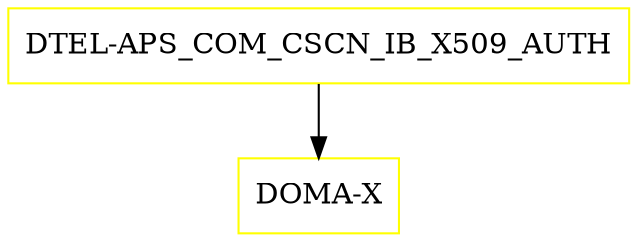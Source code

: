 digraph G {
  "DTEL-APS_COM_CSCN_IB_X509_AUTH" [shape=box,color=yellow];
  "DOMA-X" [shape=box,color=yellow,URL="./DOMA_X.html"];
  "DTEL-APS_COM_CSCN_IB_X509_AUTH" -> "DOMA-X";
}
